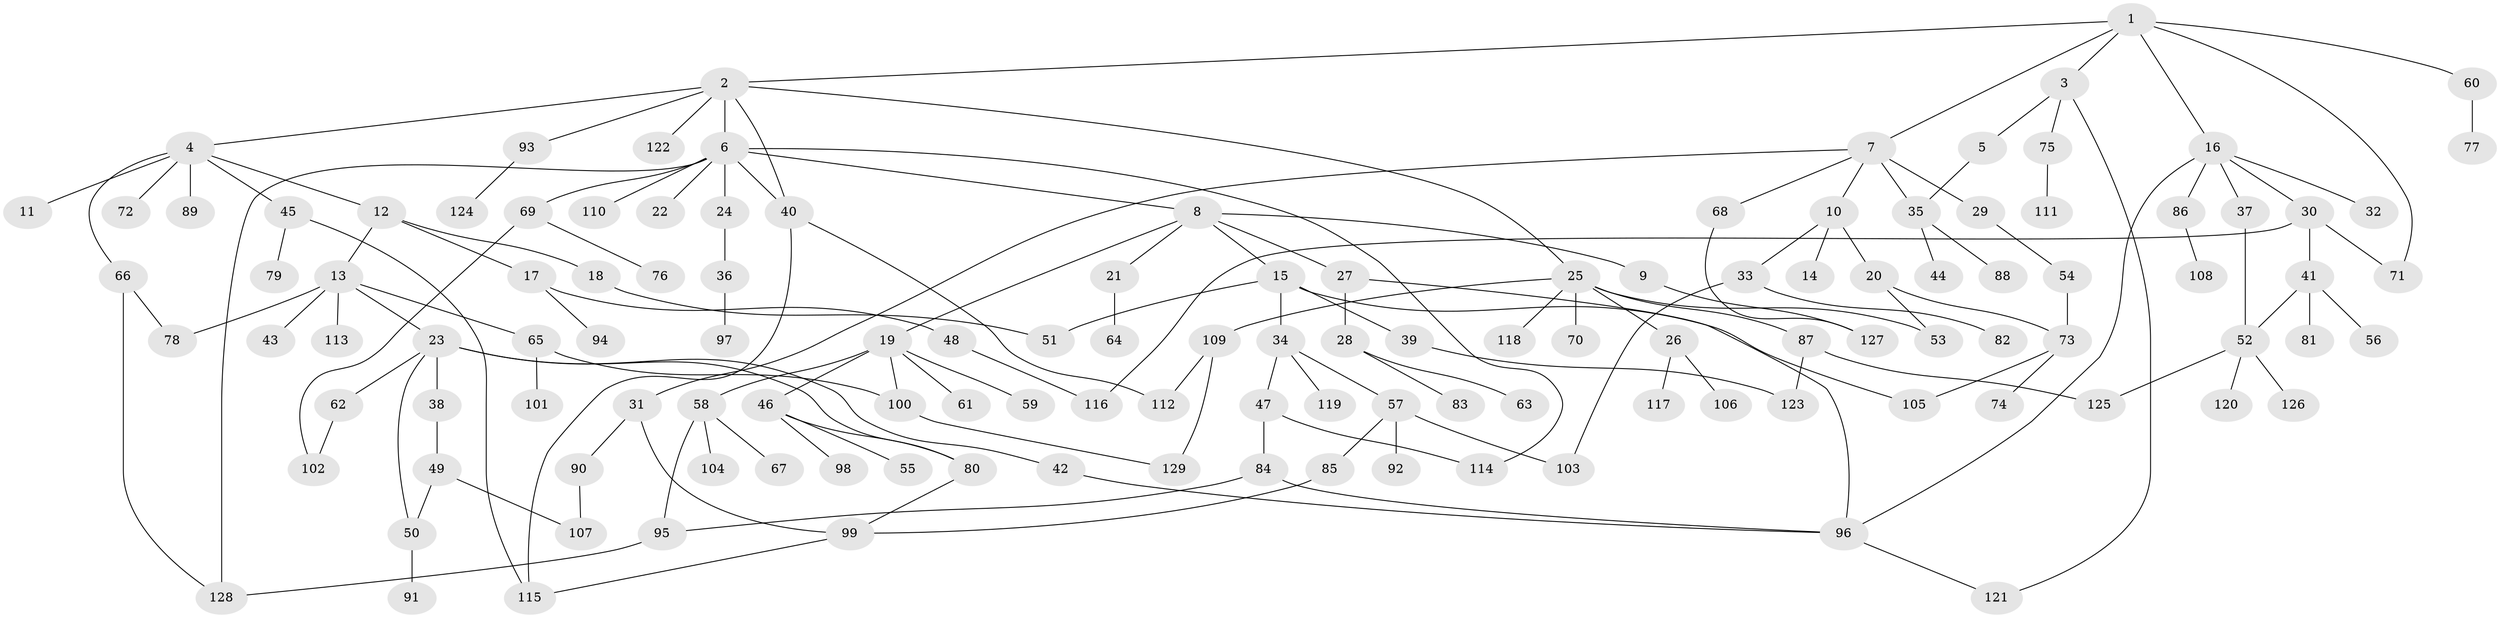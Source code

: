 // coarse degree distribution, {14: 0.05263157894736842, 6: 0.02631578947368421, 3: 0.18421052631578946, 1: 0.4473684210526316, 9: 0.02631578947368421, 8: 0.02631578947368421, 5: 0.02631578947368421, 2: 0.18421052631578946, 4: 0.02631578947368421}
// Generated by graph-tools (version 1.1) at 2025/17/03/04/25 18:17:10]
// undirected, 129 vertices, 161 edges
graph export_dot {
graph [start="1"]
  node [color=gray90,style=filled];
  1;
  2;
  3;
  4;
  5;
  6;
  7;
  8;
  9;
  10;
  11;
  12;
  13;
  14;
  15;
  16;
  17;
  18;
  19;
  20;
  21;
  22;
  23;
  24;
  25;
  26;
  27;
  28;
  29;
  30;
  31;
  32;
  33;
  34;
  35;
  36;
  37;
  38;
  39;
  40;
  41;
  42;
  43;
  44;
  45;
  46;
  47;
  48;
  49;
  50;
  51;
  52;
  53;
  54;
  55;
  56;
  57;
  58;
  59;
  60;
  61;
  62;
  63;
  64;
  65;
  66;
  67;
  68;
  69;
  70;
  71;
  72;
  73;
  74;
  75;
  76;
  77;
  78;
  79;
  80;
  81;
  82;
  83;
  84;
  85;
  86;
  87;
  88;
  89;
  90;
  91;
  92;
  93;
  94;
  95;
  96;
  97;
  98;
  99;
  100;
  101;
  102;
  103;
  104;
  105;
  106;
  107;
  108;
  109;
  110;
  111;
  112;
  113;
  114;
  115;
  116;
  117;
  118;
  119;
  120;
  121;
  122;
  123;
  124;
  125;
  126;
  127;
  128;
  129;
  1 -- 2;
  1 -- 3;
  1 -- 7;
  1 -- 16;
  1 -- 60;
  1 -- 71;
  2 -- 4;
  2 -- 6;
  2 -- 25;
  2 -- 40;
  2 -- 93;
  2 -- 122;
  3 -- 5;
  3 -- 75;
  3 -- 121;
  4 -- 11;
  4 -- 12;
  4 -- 45;
  4 -- 66;
  4 -- 72;
  4 -- 89;
  5 -- 35;
  6 -- 8;
  6 -- 22;
  6 -- 24;
  6 -- 69;
  6 -- 110;
  6 -- 128;
  6 -- 114;
  6 -- 40;
  7 -- 10;
  7 -- 29;
  7 -- 31;
  7 -- 35;
  7 -- 68;
  8 -- 9;
  8 -- 15;
  8 -- 19;
  8 -- 21;
  8 -- 27;
  9 -- 127;
  10 -- 14;
  10 -- 20;
  10 -- 33;
  12 -- 13;
  12 -- 17;
  12 -- 18;
  13 -- 23;
  13 -- 43;
  13 -- 65;
  13 -- 78;
  13 -- 113;
  15 -- 34;
  15 -- 39;
  15 -- 51;
  15 -- 105;
  16 -- 30;
  16 -- 32;
  16 -- 37;
  16 -- 86;
  16 -- 96;
  17 -- 48;
  17 -- 94;
  18 -- 51;
  19 -- 46;
  19 -- 58;
  19 -- 59;
  19 -- 61;
  19 -- 100;
  20 -- 53;
  20 -- 73;
  21 -- 64;
  23 -- 38;
  23 -- 42;
  23 -- 50;
  23 -- 62;
  23 -- 80;
  24 -- 36;
  25 -- 26;
  25 -- 70;
  25 -- 87;
  25 -- 109;
  25 -- 118;
  25 -- 53;
  26 -- 106;
  26 -- 117;
  27 -- 28;
  27 -- 96;
  28 -- 63;
  28 -- 83;
  29 -- 54;
  30 -- 41;
  30 -- 116;
  30 -- 71;
  31 -- 90;
  31 -- 99;
  33 -- 82;
  33 -- 103;
  34 -- 47;
  34 -- 57;
  34 -- 119;
  35 -- 44;
  35 -- 88;
  36 -- 97;
  37 -- 52;
  38 -- 49;
  39 -- 123;
  40 -- 115;
  40 -- 112;
  41 -- 56;
  41 -- 81;
  41 -- 52;
  42 -- 96;
  45 -- 79;
  45 -- 115;
  46 -- 55;
  46 -- 98;
  46 -- 80;
  47 -- 84;
  47 -- 114;
  48 -- 116;
  49 -- 107;
  49 -- 50;
  50 -- 91;
  52 -- 120;
  52 -- 126;
  52 -- 125;
  54 -- 73;
  57 -- 85;
  57 -- 92;
  57 -- 103;
  58 -- 67;
  58 -- 104;
  58 -- 95;
  60 -- 77;
  62 -- 102;
  65 -- 101;
  65 -- 100;
  66 -- 128;
  66 -- 78;
  68 -- 127;
  69 -- 76;
  69 -- 102;
  73 -- 74;
  73 -- 105;
  75 -- 111;
  80 -- 99;
  84 -- 95;
  84 -- 96;
  85 -- 99;
  86 -- 108;
  87 -- 123;
  87 -- 125;
  90 -- 107;
  93 -- 124;
  95 -- 128;
  96 -- 121;
  99 -- 115;
  100 -- 129;
  109 -- 112;
  109 -- 129;
}
